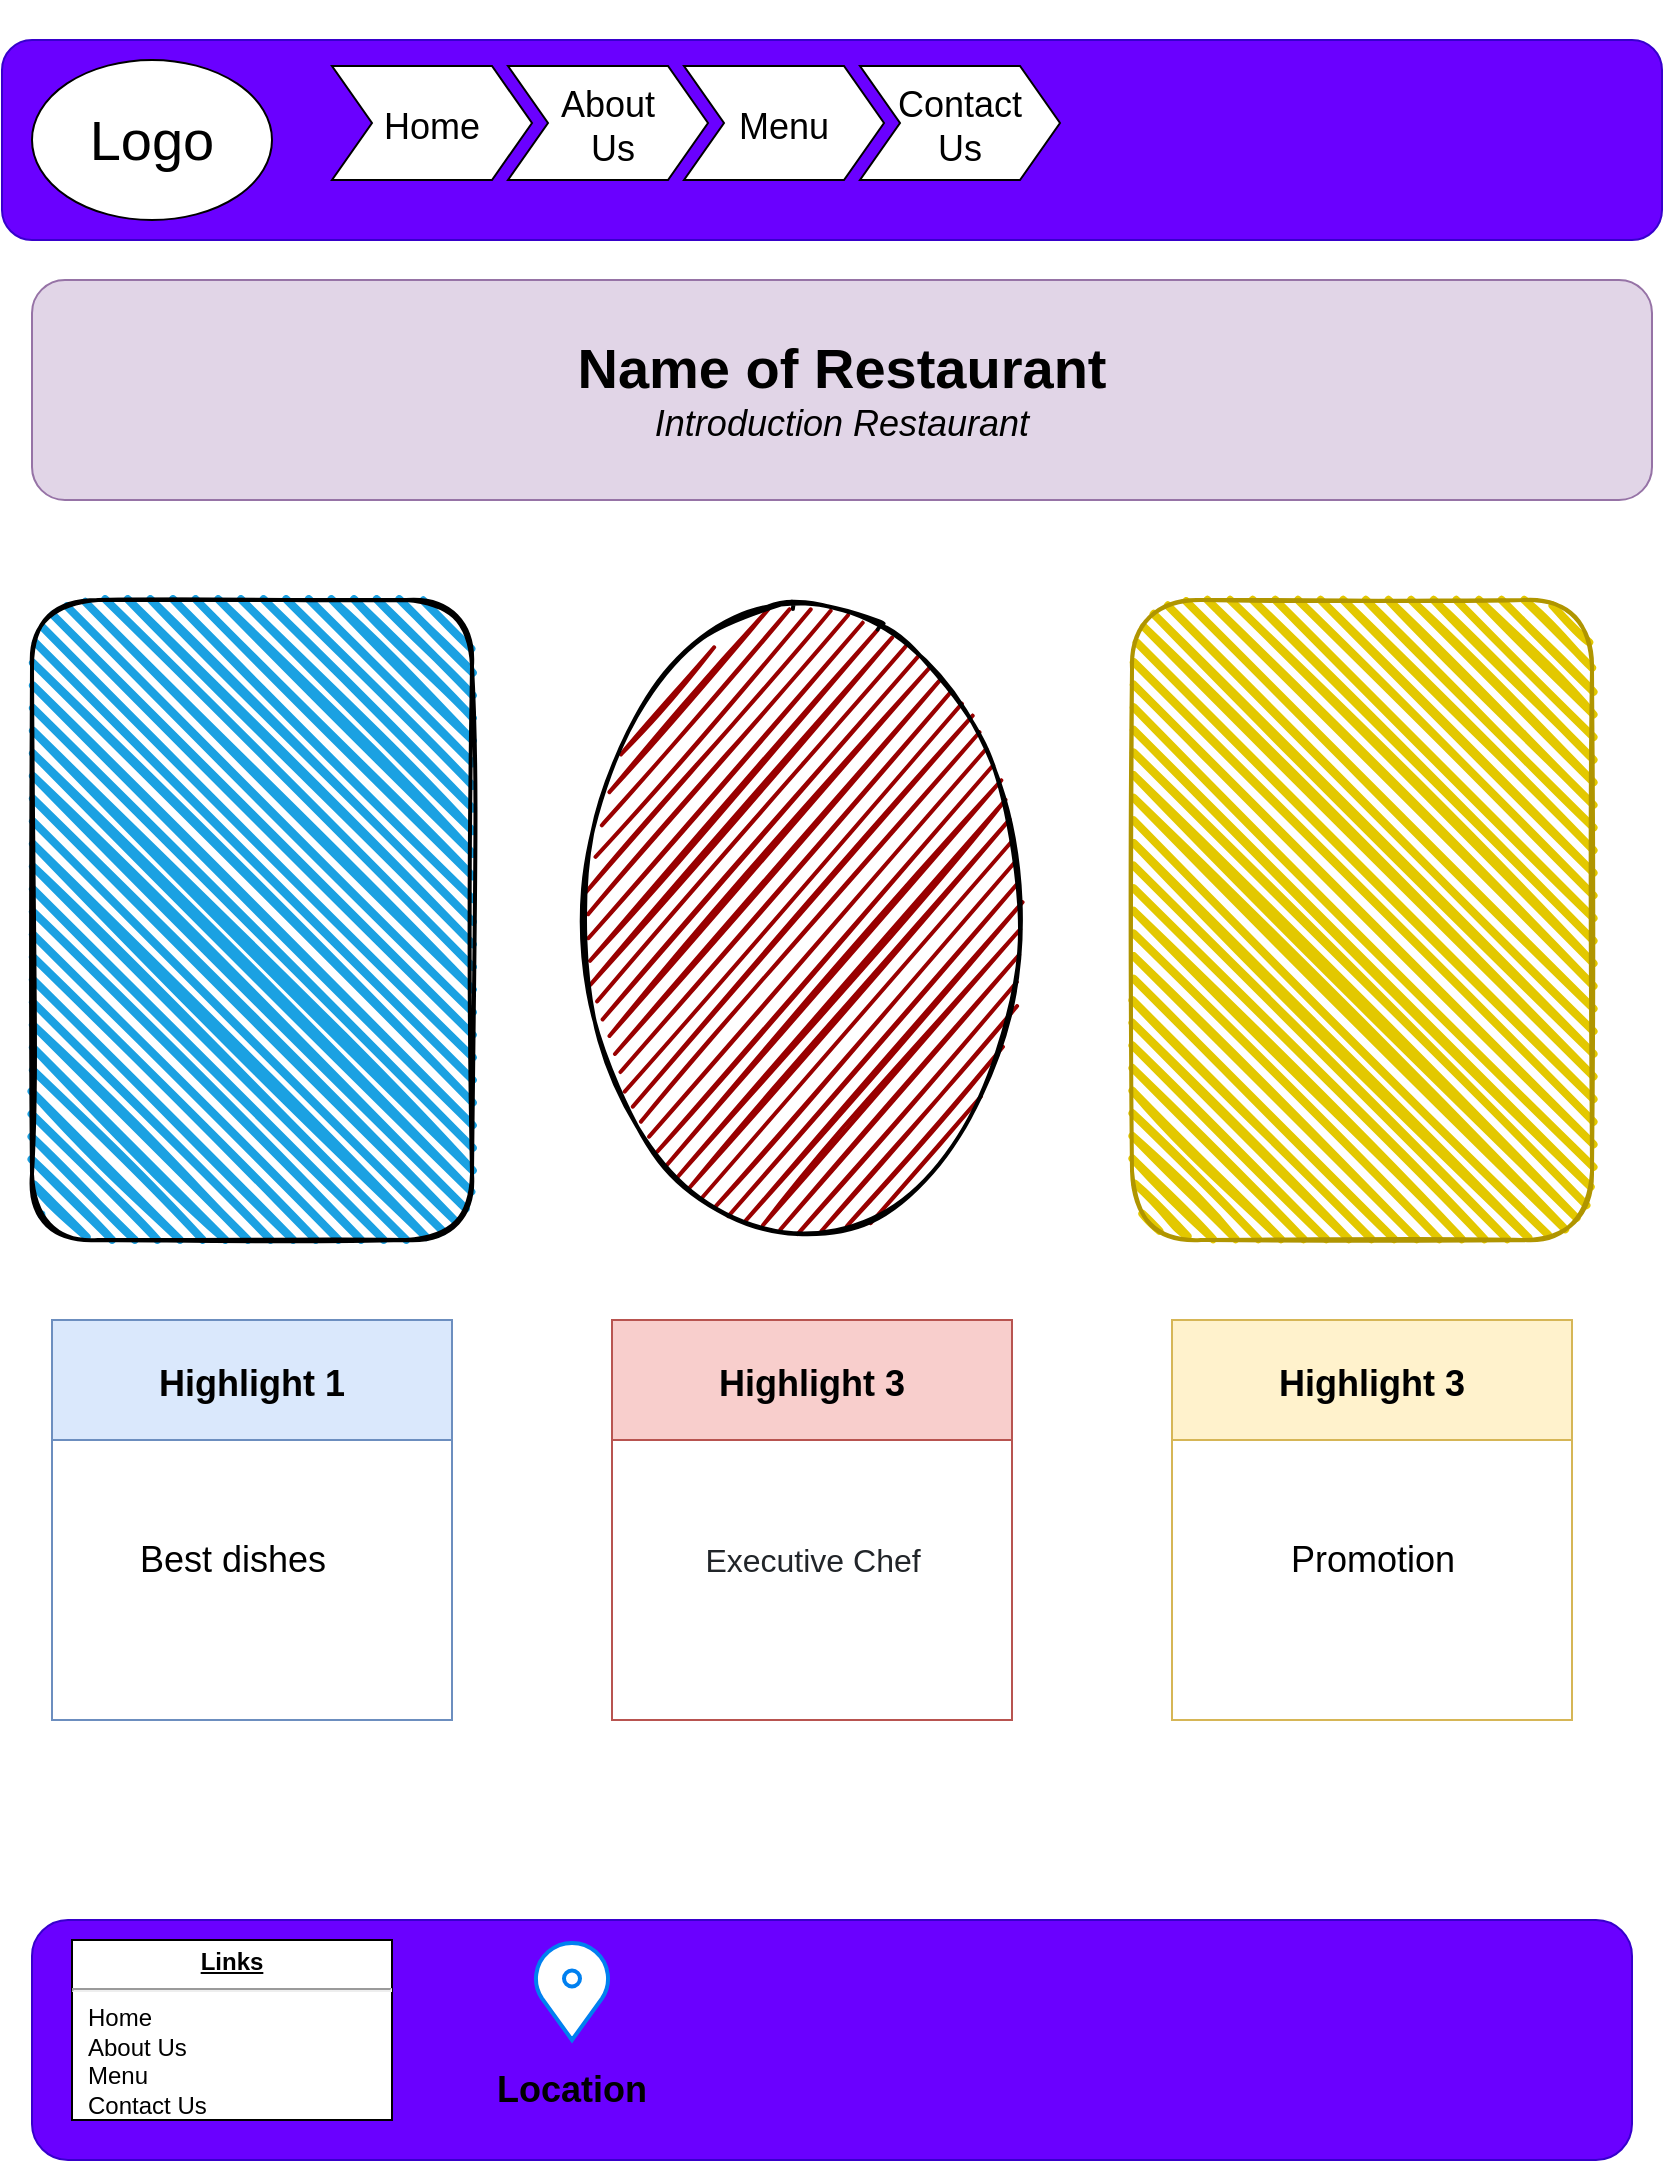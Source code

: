 <mxfile version="15.8.8" type="github"><diagram id="elDHj46m_P28i2m-FoSY" name="Page-1"><mxGraphModel dx="1170" dy="785" grid="1" gridSize="10" guides="1" tooltips="1" connect="1" arrows="1" fold="1" page="1" pageScale="1" pageWidth="850" pageHeight="1100" math="0" shadow="0"><root><mxCell id="0"/><mxCell id="1" parent="0"/><mxCell id="Hhaa9T8maFSSmp3ZrB1P-1" value="" style="rounded=1;whiteSpace=wrap;html=1;fillColor=#6a00ff;strokeColor=#3700CC;fontColor=#ffffff;" vertex="1" parent="1"><mxGeometry x="5" y="20" width="830" height="100" as="geometry"/></mxCell><mxCell id="Hhaa9T8maFSSmp3ZrB1P-2" value="" style="rounded=1;whiteSpace=wrap;html=1;fillColor=#6a00ff;fontColor=#ffffff;strokeColor=#3700CC;" vertex="1" parent="1"><mxGeometry x="20" y="960" width="800" height="120" as="geometry"/></mxCell><mxCell id="Hhaa9T8maFSSmp3ZrB1P-3" value="&lt;font style=&quot;font-size: 28px&quot;&gt;Logo&lt;/font&gt;" style="ellipse;whiteSpace=wrap;html=1;" vertex="1" parent="1"><mxGeometry x="20" y="30" width="120" height="80" as="geometry"/></mxCell><mxCell id="Hhaa9T8maFSSmp3ZrB1P-4" value="" style="swimlane;childLayout=stackLayout;horizontal=1;fillColor=none;horizontalStack=1;resizeParent=1;resizeParentMax=0;resizeLast=0;collapsible=0;strokeColor=none;stackBorder=10;stackSpacing=-12;resizable=1;align=center;points=[];fontColor=#000000;fontSize=28;" vertex="1" parent="1"><mxGeometry x="160" width="384" height="100" as="geometry"/></mxCell><mxCell id="Hhaa9T8maFSSmp3ZrB1P-5" value="Home" style="shape=step;perimeter=stepPerimeter;fixedSize=1;points=[];fontSize=18;" vertex="1" parent="Hhaa9T8maFSSmp3ZrB1P-4"><mxGeometry x="10" y="33" width="100" height="57" as="geometry"/></mxCell><mxCell id="Hhaa9T8maFSSmp3ZrB1P-6" value="About&#10; Us" style="shape=step;perimeter=stepPerimeter;fixedSize=1;points=[];fontSize=18;" vertex="1" parent="Hhaa9T8maFSSmp3ZrB1P-4"><mxGeometry x="98" y="33" width="100" height="57" as="geometry"/></mxCell><mxCell id="Hhaa9T8maFSSmp3ZrB1P-7" value="Menu" style="shape=step;perimeter=stepPerimeter;fixedSize=1;points=[];fontSize=18;" vertex="1" parent="Hhaa9T8maFSSmp3ZrB1P-4"><mxGeometry x="186" y="33" width="100" height="57" as="geometry"/></mxCell><mxCell id="Hhaa9T8maFSSmp3ZrB1P-10" value="Contact&#10;Us" style="shape=step;perimeter=stepPerimeter;fixedSize=1;points=[];fontSize=18;" vertex="1" parent="Hhaa9T8maFSSmp3ZrB1P-4"><mxGeometry x="274" y="33" width="100" height="57" as="geometry"/></mxCell><mxCell id="Hhaa9T8maFSSmp3ZrB1P-12" value="&lt;font style=&quot;font-size: 28px&quot;&gt;&lt;b&gt;Name of Restaurant&lt;/b&gt;&lt;/font&gt;&lt;br&gt;&lt;i&gt;Introduction Restaurant&lt;/i&gt;" style="rounded=1;whiteSpace=wrap;html=1;fontSize=18;fillColor=#e1d5e7;strokeColor=#9673a6;" vertex="1" parent="1"><mxGeometry x="20" y="140" width="810" height="110" as="geometry"/></mxCell><mxCell id="Hhaa9T8maFSSmp3ZrB1P-16" value="&lt;p style=&quot;margin: 0px ; margin-top: 4px ; text-align: center ; text-decoration: underline&quot;&gt;&lt;b&gt;Links&lt;/b&gt;&lt;/p&gt;&lt;hr&gt;&lt;p style=&quot;margin: 0px ; margin-left: 8px&quot;&gt;Home&lt;br&gt;About Us&lt;br&gt;Menu&lt;/p&gt;&lt;p style=&quot;margin: 0px ; margin-left: 8px&quot;&gt;Contact Us&lt;/p&gt;" style="verticalAlign=top;align=left;overflow=fill;fontSize=12;fontFamily=Helvetica;html=1;" vertex="1" parent="1"><mxGeometry x="40" y="970" width="160" height="90" as="geometry"/></mxCell><mxCell id="Hhaa9T8maFSSmp3ZrB1P-18" value="" style="html=1;verticalLabelPosition=bottom;align=center;labelBackgroundColor=#ffffff;verticalAlign=top;strokeWidth=2;strokeColor=#0080F0;shadow=0;dashed=0;shape=mxgraph.ios7.icons.location;fontSize=28;" vertex="1" parent="1"><mxGeometry x="270" y="970" width="40" height="50" as="geometry"/></mxCell><mxCell id="Hhaa9T8maFSSmp3ZrB1P-19" value="" style="shape=image;html=1;verticalAlign=top;verticalLabelPosition=bottom;labelBackgroundColor=#ffffff;imageAspect=0;aspect=fixed;image=https://cdn4.iconfinder.com/data/icons/openPhone_by_Walrick/PNG/128/Maps.png;fontSize=28;" vertex="1" parent="1"><mxGeometry x="370.5" y="970" width="99" height="99" as="geometry"/></mxCell><mxCell id="Hhaa9T8maFSSmp3ZrB1P-21" value="Location" style="text;align=center;fontStyle=1;verticalAlign=middle;spacingLeft=3;spacingRight=3;strokeColor=none;rotatable=0;points=[[0,0.5],[1,0.5]];portConstraint=eastwest;fontSize=18;" vertex="1" parent="1"><mxGeometry x="250" y="1030" width="80" height="26" as="geometry"/></mxCell><mxCell id="Hhaa9T8maFSSmp3ZrB1P-22" value="" style="shape=image;html=1;verticalAlign=top;verticalLabelPosition=bottom;labelBackgroundColor=#ffffff;imageAspect=0;aspect=fixed;image=https://cdn3.iconfinder.com/data/icons/2018-social-media-logotypes/1000/2018_social_media_popular_app_logo_instagram-128.png;fontSize=18;" vertex="1" parent="1"><mxGeometry x="651" y="1041" width="38" height="38" as="geometry"/></mxCell><mxCell id="Hhaa9T8maFSSmp3ZrB1P-23" value="" style="shape=image;html=1;verticalAlign=top;verticalLabelPosition=bottom;labelBackgroundColor=#ffffff;imageAspect=0;aspect=fixed;image=https://cdn3.iconfinder.com/data/icons/2018-social-media-logotypes/1000/2018_social_media_popular_app_logo_facebook-128.png;fontSize=18;" vertex="1" parent="1"><mxGeometry x="710" y="1040" width="38" height="38" as="geometry"/></mxCell><mxCell id="Hhaa9T8maFSSmp3ZrB1P-25" value="" style="shape=image;html=1;verticalAlign=top;verticalLabelPosition=bottom;labelBackgroundColor=#ffffff;imageAspect=0;aspect=fixed;image=https://cdn1.iconfinder.com/data/icons/social-media-vol-3/24/_whatsapp-128.png;fontSize=18;" vertex="1" parent="1"><mxGeometry x="760" y="1037" width="38" height="38" as="geometry"/></mxCell><mxCell id="Hhaa9T8maFSSmp3ZrB1P-27" value="" style="rounded=1;whiteSpace=wrap;html=1;strokeWidth=2;fillWeight=4;hachureGap=8;hachureAngle=45;fillColor=#1ba1e2;sketch=1;fontSize=18;" vertex="1" parent="1"><mxGeometry x="20" y="300" width="220" height="320" as="geometry"/></mxCell><mxCell id="Hhaa9T8maFSSmp3ZrB1P-28" value="" style="ellipse;whiteSpace=wrap;html=1;strokeWidth=2;fillWeight=2;hachureGap=8;fillColor=#990000;fillStyle=dots;sketch=1;fontSize=18;" vertex="1" parent="1"><mxGeometry x="300" y="305" width="210" height="310" as="geometry"/></mxCell><mxCell id="Hhaa9T8maFSSmp3ZrB1P-29" value="" style="rounded=1;whiteSpace=wrap;html=1;strokeWidth=2;fillWeight=4;hachureGap=8;hachureAngle=45;fillColor=#e3c800;sketch=1;fontSize=18;strokeColor=#B09500;fontColor=#000000;" vertex="1" parent="1"><mxGeometry x="570" y="300" width="230" height="320" as="geometry"/></mxCell><mxCell id="Hhaa9T8maFSSmp3ZrB1P-30" value="Highlight 1" style="swimlane;fontSize=18;startSize=60;fillColor=#dae8fc;strokeColor=#6c8ebf;" vertex="1" parent="1"><mxGeometry x="30" y="660" width="200" height="200" as="geometry"/></mxCell><mxCell id="Hhaa9T8maFSSmp3ZrB1P-31" value="Best dishes" style="text;html=1;align=center;verticalAlign=middle;resizable=0;points=[];autosize=1;strokeColor=none;fillColor=none;fontSize=18;" vertex="1" parent="1"><mxGeometry x="65" y="765" width="110" height="30" as="geometry"/></mxCell><mxCell id="Hhaa9T8maFSSmp3ZrB1P-33" value="Highlight 3" style="swimlane;fontSize=18;startSize=60;fillColor=#fff2cc;strokeColor=#d6b656;" vertex="1" parent="1"><mxGeometry x="590" y="660" width="200" height="200" as="geometry"/></mxCell><mxCell id="Hhaa9T8maFSSmp3ZrB1P-34" value="Promotion" style="text;html=1;align=center;verticalAlign=middle;resizable=0;points=[];autosize=1;strokeColor=none;fillColor=none;fontSize=18;" vertex="1" parent="1"><mxGeometry x="640" y="765" width="100" height="30" as="geometry"/></mxCell><mxCell id="Hhaa9T8maFSSmp3ZrB1P-35" value="Highlight 3" style="swimlane;fontSize=18;startSize=60;fillColor=#f8cecc;strokeColor=#b85450;" vertex="1" parent="1"><mxGeometry x="310" y="660" width="200" height="200" as="geometry"/></mxCell><mxCell id="Hhaa9T8maFSSmp3ZrB1P-36" value="&lt;span style=&quot;color: rgb(33 , 37 , 41) ; font-family: , &amp;#34;blinkmacsystemfont&amp;#34; , &amp;#34;segoe ui&amp;#34; , &amp;#34;roboto&amp;#34; , &amp;#34;helvetica neue&amp;#34; , &amp;#34;arial&amp;#34; , sans-serif , &amp;#34;apple color emoji&amp;#34; , &amp;#34;segoe ui emoji&amp;#34; , &amp;#34;segoe ui symbol&amp;#34; ; font-size: 16px ; text-align: left ; background-color: rgb(255 , 255 , 255)&quot;&gt;Executive Chef&lt;/span&gt;" style="text;html=1;align=center;verticalAlign=middle;resizable=0;points=[];autosize=1;strokeColor=none;fillColor=none;fontSize=18;" vertex="1" parent="1"><mxGeometry x="350" y="765" width="120" height="30" as="geometry"/></mxCell></root></mxGraphModel></diagram></mxfile>